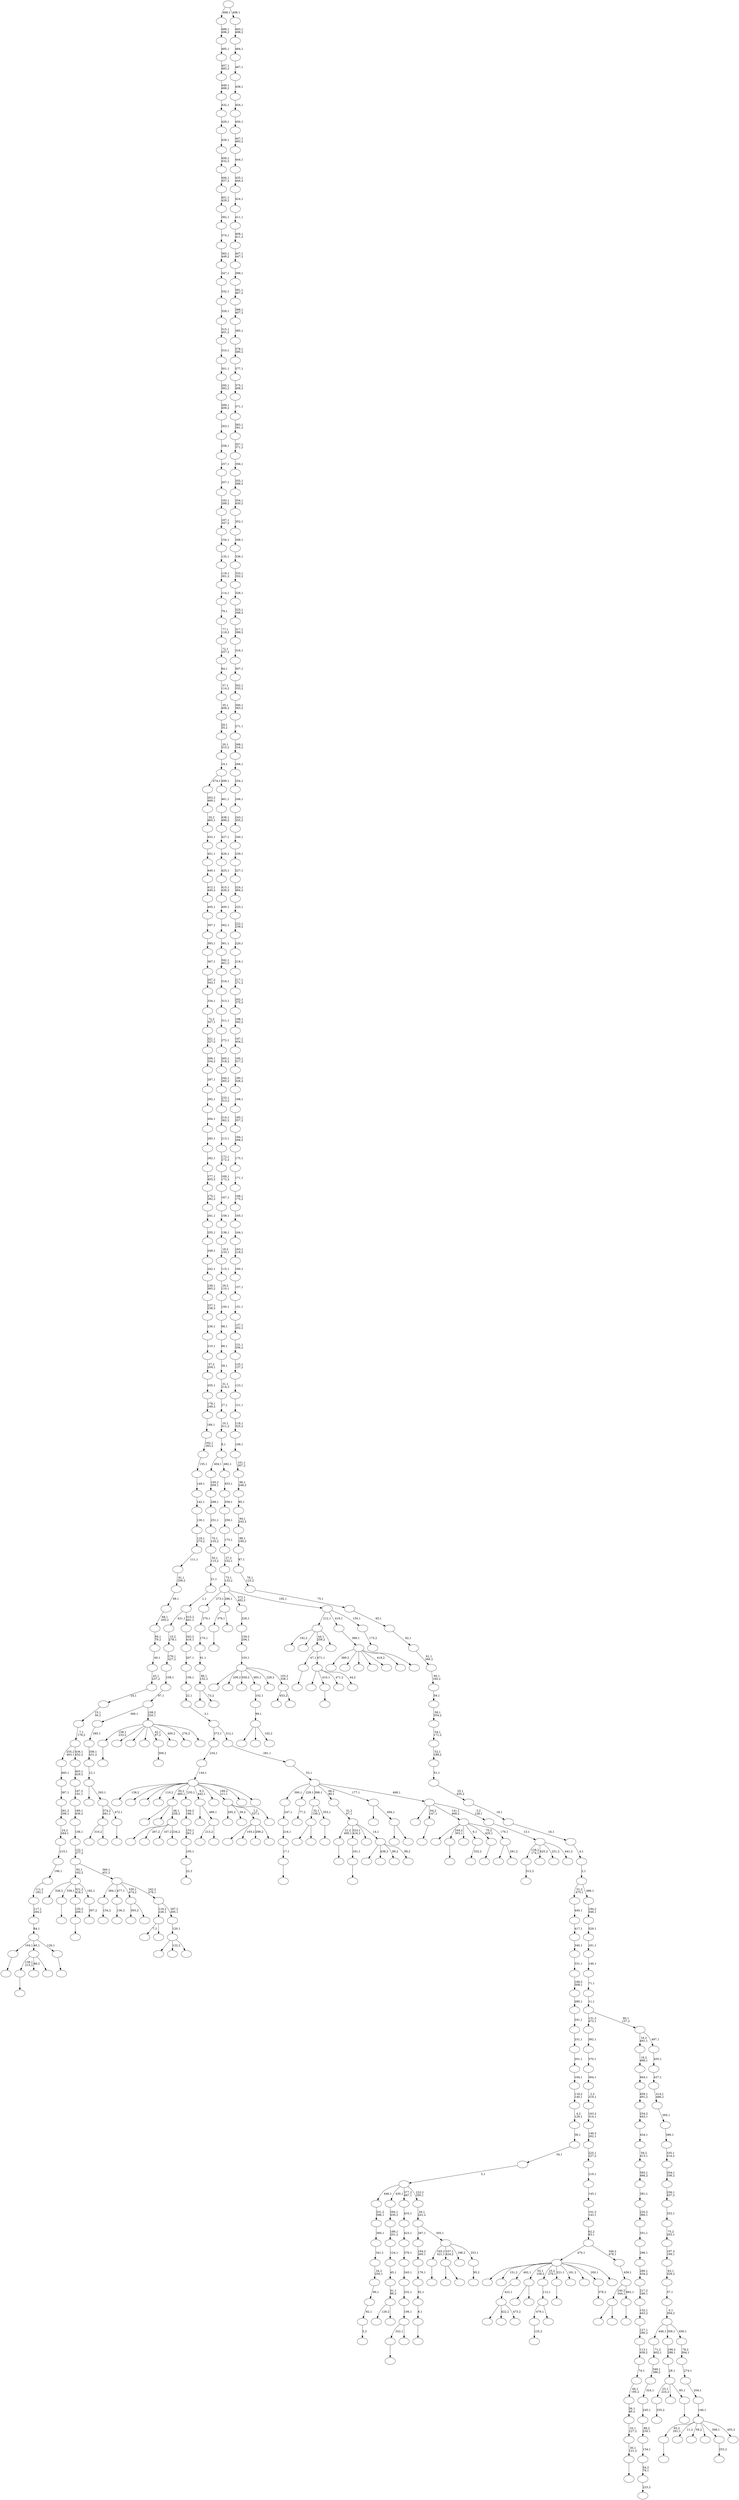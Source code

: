 digraph T {
	650 [label=""]
	649 [label=""]
	648 [label=""]
	647 [label=""]
	646 [label=""]
	645 [label=""]
	644 [label=""]
	643 [label=""]
	642 [label=""]
	641 [label=""]
	640 [label=""]
	639 [label=""]
	638 [label=""]
	637 [label=""]
	636 [label=""]
	635 [label=""]
	634 [label=""]
	633 [label=""]
	632 [label=""]
	631 [label=""]
	630 [label=""]
	629 [label=""]
	628 [label=""]
	627 [label=""]
	626 [label=""]
	625 [label=""]
	624 [label=""]
	623 [label=""]
	622 [label=""]
	621 [label=""]
	620 [label=""]
	619 [label=""]
	618 [label=""]
	617 [label=""]
	616 [label=""]
	615 [label=""]
	614 [label=""]
	613 [label=""]
	612 [label=""]
	611 [label=""]
	610 [label=""]
	609 [label=""]
	608 [label=""]
	607 [label=""]
	606 [label=""]
	605 [label=""]
	604 [label=""]
	603 [label=""]
	602 [label=""]
	601 [label=""]
	600 [label=""]
	599 [label=""]
	598 [label=""]
	597 [label=""]
	596 [label=""]
	595 [label=""]
	594 [label=""]
	593 [label=""]
	592 [label=""]
	591 [label=""]
	590 [label=""]
	589 [label=""]
	588 [label=""]
	587 [label=""]
	586 [label=""]
	585 [label=""]
	584 [label=""]
	583 [label=""]
	582 [label=""]
	581 [label=""]
	580 [label=""]
	579 [label=""]
	578 [label=""]
	577 [label=""]
	576 [label=""]
	575 [label=""]
	574 [label=""]
	573 [label=""]
	572 [label=""]
	571 [label=""]
	570 [label=""]
	569 [label=""]
	568 [label=""]
	567 [label=""]
	566 [label=""]
	565 [label=""]
	564 [label=""]
	563 [label=""]
	562 [label=""]
	561 [label=""]
	560 [label=""]
	559 [label=""]
	558 [label=""]
	557 [label=""]
	556 [label=""]
	555 [label=""]
	554 [label=""]
	553 [label=""]
	552 [label=""]
	551 [label=""]
	550 [label=""]
	549 [label=""]
	548 [label=""]
	547 [label=""]
	546 [label=""]
	545 [label=""]
	544 [label=""]
	543 [label=""]
	542 [label=""]
	541 [label=""]
	540 [label=""]
	539 [label=""]
	538 [label=""]
	537 [label=""]
	536 [label=""]
	535 [label=""]
	534 [label=""]
	533 [label=""]
	532 [label=""]
	531 [label=""]
	530 [label=""]
	529 [label=""]
	528 [label=""]
	527 [label=""]
	526 [label=""]
	525 [label=""]
	524 [label=""]
	523 [label=""]
	522 [label=""]
	521 [label=""]
	520 [label=""]
	519 [label=""]
	518 [label=""]
	517 [label=""]
	516 [label=""]
	515 [label=""]
	514 [label=""]
	513 [label=""]
	512 [label=""]
	511 [label=""]
	510 [label=""]
	509 [label=""]
	508 [label=""]
	507 [label=""]
	506 [label=""]
	505 [label=""]
	504 [label=""]
	503 [label=""]
	502 [label=""]
	501 [label=""]
	500 [label=""]
	499 [label=""]
	498 [label=""]
	497 [label=""]
	496 [label=""]
	495 [label=""]
	494 [label=""]
	493 [label=""]
	492 [label=""]
	491 [label=""]
	490 [label=""]
	489 [label=""]
	488 [label=""]
	487 [label=""]
	486 [label=""]
	485 [label=""]
	484 [label=""]
	483 [label=""]
	482 [label=""]
	481 [label=""]
	480 [label=""]
	479 [label=""]
	478 [label=""]
	477 [label=""]
	476 [label=""]
	475 [label=""]
	474 [label=""]
	473 [label=""]
	472 [label=""]
	471 [label=""]
	470 [label=""]
	469 [label=""]
	468 [label=""]
	467 [label=""]
	466 [label=""]
	465 [label=""]
	464 [label=""]
	463 [label=""]
	462 [label=""]
	461 [label=""]
	460 [label=""]
	459 [label=""]
	458 [label=""]
	457 [label=""]
	456 [label=""]
	455 [label=""]
	454 [label=""]
	453 [label=""]
	452 [label=""]
	451 [label=""]
	450 [label=""]
	449 [label=""]
	448 [label=""]
	447 [label=""]
	446 [label=""]
	445 [label=""]
	444 [label=""]
	443 [label=""]
	442 [label=""]
	441 [label=""]
	440 [label=""]
	439 [label=""]
	438 [label=""]
	437 [label=""]
	436 [label=""]
	435 [label=""]
	434 [label=""]
	433 [label=""]
	432 [label=""]
	431 [label=""]
	430 [label=""]
	429 [label=""]
	428 [label=""]
	427 [label=""]
	426 [label=""]
	425 [label=""]
	424 [label=""]
	423 [label=""]
	422 [label=""]
	421 [label=""]
	420 [label=""]
	419 [label=""]
	418 [label=""]
	417 [label=""]
	416 [label=""]
	415 [label=""]
	414 [label=""]
	413 [label=""]
	412 [label=""]
	411 [label=""]
	410 [label=""]
	409 [label=""]
	408 [label=""]
	407 [label=""]
	406 [label=""]
	405 [label=""]
	404 [label=""]
	403 [label=""]
	402 [label=""]
	401 [label=""]
	400 [label=""]
	399 [label=""]
	398 [label=""]
	397 [label=""]
	396 [label=""]
	395 [label=""]
	394 [label=""]
	393 [label=""]
	392 [label=""]
	391 [label=""]
	390 [label=""]
	389 [label=""]
	388 [label=""]
	387 [label=""]
	386 [label=""]
	385 [label=""]
	384 [label=""]
	383 [label=""]
	382 [label=""]
	381 [label=""]
	380 [label=""]
	379 [label=""]
	378 [label=""]
	377 [label=""]
	376 [label=""]
	375 [label=""]
	374 [label=""]
	373 [label=""]
	372 [label=""]
	371 [label=""]
	370 [label=""]
	369 [label=""]
	368 [label=""]
	367 [label=""]
	366 [label=""]
	365 [label=""]
	364 [label=""]
	363 [label=""]
	362 [label=""]
	361 [label=""]
	360 [label=""]
	359 [label=""]
	358 [label=""]
	357 [label=""]
	356 [label=""]
	355 [label=""]
	354 [label=""]
	353 [label=""]
	352 [label=""]
	351 [label=""]
	350 [label=""]
	349 [label=""]
	348 [label=""]
	347 [label=""]
	346 [label=""]
	345 [label=""]
	344 [label=""]
	343 [label=""]
	342 [label=""]
	341 [label=""]
	340 [label=""]
	339 [label=""]
	338 [label=""]
	337 [label=""]
	336 [label=""]
	335 [label=""]
	334 [label=""]
	333 [label=""]
	332 [label=""]
	331 [label=""]
	330 [label=""]
	329 [label=""]
	328 [label=""]
	327 [label=""]
	326 [label=""]
	325 [label=""]
	324 [label=""]
	323 [label=""]
	322 [label=""]
	321 [label=""]
	320 [label=""]
	319 [label=""]
	318 [label=""]
	317 [label=""]
	316 [label=""]
	315 [label=""]
	314 [label=""]
	313 [label=""]
	312 [label=""]
	311 [label=""]
	310 [label=""]
	309 [label=""]
	308 [label=""]
	307 [label=""]
	306 [label=""]
	305 [label=""]
	304 [label=""]
	303 [label=""]
	302 [label=""]
	301 [label=""]
	300 [label=""]
	299 [label=""]
	298 [label=""]
	297 [label=""]
	296 [label=""]
	295 [label=""]
	294 [label=""]
	293 [label=""]
	292 [label=""]
	291 [label=""]
	290 [label=""]
	289 [label=""]
	288 [label=""]
	287 [label=""]
	286 [label=""]
	285 [label=""]
	284 [label=""]
	283 [label=""]
	282 [label=""]
	281 [label=""]
	280 [label=""]
	279 [label=""]
	278 [label=""]
	277 [label=""]
	276 [label=""]
	275 [label=""]
	274 [label=""]
	273 [label=""]
	272 [label=""]
	271 [label=""]
	270 [label=""]
	269 [label=""]
	268 [label=""]
	267 [label=""]
	266 [label=""]
	265 [label=""]
	264 [label=""]
	263 [label=""]
	262 [label=""]
	261 [label=""]
	260 [label=""]
	259 [label=""]
	258 [label=""]
	257 [label=""]
	256 [label=""]
	255 [label=""]
	254 [label=""]
	253 [label=""]
	252 [label=""]
	251 [label=""]
	250 [label=""]
	249 [label=""]
	248 [label=""]
	247 [label=""]
	246 [label=""]
	245 [label=""]
	244 [label=""]
	243 [label=""]
	242 [label=""]
	241 [label=""]
	240 [label=""]
	239 [label=""]
	238 [label=""]
	237 [label=""]
	236 [label=""]
	235 [label=""]
	234 [label=""]
	233 [label=""]
	232 [label=""]
	231 [label=""]
	230 [label=""]
	229 [label=""]
	228 [label=""]
	227 [label=""]
	226 [label=""]
	225 [label=""]
	224 [label=""]
	223 [label=""]
	222 [label=""]
	221 [label=""]
	220 [label=""]
	219 [label=""]
	218 [label=""]
	217 [label=""]
	216 [label=""]
	215 [label=""]
	214 [label=""]
	213 [label=""]
	212 [label=""]
	211 [label=""]
	210 [label=""]
	209 [label=""]
	208 [label=""]
	207 [label=""]
	206 [label=""]
	205 [label=""]
	204 [label=""]
	203 [label=""]
	202 [label=""]
	201 [label=""]
	200 [label=""]
	199 [label=""]
	198 [label=""]
	197 [label=""]
	196 [label=""]
	195 [label=""]
	194 [label=""]
	193 [label=""]
	192 [label=""]
	191 [label=""]
	190 [label=""]
	189 [label=""]
	188 [label=""]
	187 [label=""]
	186 [label=""]
	185 [label=""]
	184 [label=""]
	183 [label=""]
	182 [label=""]
	181 [label=""]
	180 [label=""]
	179 [label=""]
	178 [label=""]
	177 [label=""]
	176 [label=""]
	175 [label=""]
	174 [label=""]
	173 [label=""]
	172 [label=""]
	171 [label=""]
	170 [label=""]
	169 [label=""]
	168 [label=""]
	167 [label=""]
	166 [label=""]
	165 [label=""]
	164 [label=""]
	163 [label=""]
	162 [label=""]
	161 [label=""]
	160 [label=""]
	159 [label=""]
	158 [label=""]
	157 [label=""]
	156 [label=""]
	155 [label=""]
	154 [label=""]
	153 [label=""]
	152 [label=""]
	151 [label=""]
	150 [label=""]
	149 [label=""]
	148 [label=""]
	147 [label=""]
	146 [label=""]
	145 [label=""]
	144 [label=""]
	143 [label=""]
	142 [label=""]
	141 [label=""]
	140 [label=""]
	139 [label=""]
	138 [label=""]
	137 [label=""]
	136 [label=""]
	135 [label=""]
	134 [label=""]
	133 [label=""]
	132 [label=""]
	131 [label=""]
	130 [label=""]
	129 [label=""]
	128 [label=""]
	127 [label=""]
	126 [label=""]
	125 [label=""]
	124 [label=""]
	123 [label=""]
	122 [label=""]
	121 [label=""]
	120 [label=""]
	119 [label=""]
	118 [label=""]
	117 [label=""]
	116 [label=""]
	115 [label=""]
	114 [label=""]
	113 [label=""]
	112 [label=""]
	111 [label=""]
	110 [label=""]
	109 [label=""]
	108 [label=""]
	107 [label=""]
	106 [label=""]
	105 [label=""]
	104 [label=""]
	103 [label=""]
	102 [label=""]
	101 [label=""]
	100 [label=""]
	99 [label=""]
	98 [label=""]
	97 [label=""]
	96 [label=""]
	95 [label=""]
	94 [label=""]
	93 [label=""]
	92 [label=""]
	91 [label=""]
	90 [label=""]
	89 [label=""]
	88 [label=""]
	87 [label=""]
	86 [label=""]
	85 [label=""]
	84 [label=""]
	83 [label=""]
	82 [label=""]
	81 [label=""]
	80 [label=""]
	79 [label=""]
	78 [label=""]
	77 [label=""]
	76 [label=""]
	75 [label=""]
	74 [label=""]
	73 [label=""]
	72 [label=""]
	71 [label=""]
	70 [label=""]
	69 [label=""]
	68 [label=""]
	67 [label=""]
	66 [label=""]
	65 [label=""]
	64 [label=""]
	63 [label=""]
	62 [label=""]
	61 [label=""]
	60 [label=""]
	59 [label=""]
	58 [label=""]
	57 [label=""]
	56 [label=""]
	55 [label=""]
	54 [label=""]
	53 [label=""]
	52 [label=""]
	51 [label=""]
	50 [label=""]
	49 [label=""]
	48 [label=""]
	47 [label=""]
	46 [label=""]
	45 [label=""]
	44 [label=""]
	43 [label=""]
	42 [label=""]
	41 [label=""]
	40 [label=""]
	39 [label=""]
	38 [label=""]
	37 [label=""]
	36 [label=""]
	35 [label=""]
	34 [label=""]
	33 [label=""]
	32 [label=""]
	31 [label=""]
	30 [label=""]
	29 [label=""]
	28 [label=""]
	27 [label=""]
	26 [label=""]
	25 [label=""]
	24 [label=""]
	23 [label=""]
	22 [label=""]
	21 [label=""]
	20 [label=""]
	19 [label=""]
	18 [label=""]
	17 [label=""]
	16 [label=""]
	15 [label=""]
	14 [label=""]
	13 [label=""]
	12 [label=""]
	11 [label=""]
	10 [label=""]
	9 [label=""]
	8 [label=""]
	7 [label=""]
	6 [label=""]
	5 [label=""]
	4 [label=""]
	3 [label=""]
	2 [label=""]
	1 [label=""]
	0 [label=""]
	649 -> 650 [label=""]
	648 -> 649 [label="17,1"]
	647 -> 648 [label="216,1"]
	646 -> 647 [label="247,1"]
	644 -> 645 [label="5,2"]
	643 -> 644 [label="82,1"]
	642 -> 643 [label="90,1"]
	641 -> 642 [label="34,2\n250,1"]
	640 -> 641 [label="341,1"]
	639 -> 640 [label="380,1"]
	638 -> 639 [label="331,2\n396,1"]
	635 -> 636 [label=""]
	632 -> 633 [label=""]
	628 -> 629 [label="335,2"]
	623 -> 624 [label=""]
	621 -> 622 [label=""]
	620 -> 621 [label="30,1\n121,2"]
	619 -> 620 [label="33,1\n127,2"]
	618 -> 619 [label="36,1\n46,2"]
	617 -> 618 [label="46,1\n195,2"]
	616 -> 617 [label="74,1"]
	615 -> 616 [label="113,1\n458,2"]
	614 -> 615 [label="127,1\n290,2"]
	613 -> 614 [label="132,1\n443,2"]
	612 -> 613 [label="217,2\n246,1"]
	611 -> 612 [label="290,1\n434,2"]
	610 -> 611 [label="296,1"]
	609 -> 610 [label="351,1"]
	608 -> 609 [label="220,2\n366,1"]
	607 -> 608 [label="381,1"]
	606 -> 607 [label="383,1\n466,2"]
	605 -> 606 [label="59,2\n413,1"]
	604 -> 605 [label="434,1"]
	603 -> 604 [label="254,2\n443,1"]
	602 -> 603 [label="459,1\n491,2"]
	601 -> 602 [label="464,1"]
	600 -> 601 [label="18,2\n466,1"]
	598 -> 625 [label=""]
	598 -> 599 [label=""]
	594 -> 595 [label=""]
	589 -> 590 [label=""]
	586 -> 587 [label=""]
	585 -> 586 [label="161,1"]
	569 -> 570 [label=""]
	564 -> 565 [label="223,2"]
	563 -> 564 [label="54,2\n76,1"]
	562 -> 563 [label="134,1"]
	561 -> 562 [label="88,2\n230,1"]
	560 -> 561 [label="245,1"]
	559 -> 560 [label="324,1"]
	558 -> 559 [label="349,1\n386,2"]
	557 -> 558 [label="71,2\n402,1"]
	554 -> 555 [label=""]
	552 -> 553 [label=""]
	545 -> 546 [label=""]
	543 -> 544 [label=""]
	542 -> 543 [label="155,2\n269,1"]
	539 -> 635 [label="139,1\n215,2"]
	539 -> 593 [label="68,2"]
	539 -> 540 [label=""]
	531 -> 630 [label=""]
	531 -> 547 [label="422,2"]
	531 -> 532 [label="473,2"]
	530 -> 531 [label="422,1"]
	528 -> 529 [label="125,2"]
	526 -> 527 [label=""]
	523 -> 524 [label="312,2"]
	520 -> 521 [label=""]
	519 -> 589 [label="104,1"]
	519 -> 539 [label="40,1"]
	519 -> 520 [label="126,1"]
	518 -> 519 [label="84,1"]
	517 -> 518 [label="117,1\n264,2"]
	516 -> 517 [label="111,2\n183,1"]
	515 -> 516 [label="196,1"]
	514 -> 515 [label="215,1"]
	513 -> 514 [label="24,2\n264,1"]
	512 -> 513 [label="261,2\n299,1"]
	511 -> 512 [label="387,1"]
	510 -> 511 [label="460,1"]
	508 -> 509 [label=""]
	506 -> 507 [label=""]
	505 -> 506 [label="8,1"]
	504 -> 505 [label="92,1"]
	503 -> 504 [label="176,1"]
	502 -> 503 [label="164,2\n260,1"]
	499 -> 500 [label=""]
	495 -> 626 [label="129,2"]
	495 -> 496 [label=""]
	494 -> 495 [label="41,1\n96,2"]
	493 -> 494 [label="45,1"]
	492 -> 493 [label="124,1"]
	491 -> 492 [label="189,1\n201,2"]
	490 -> 491 [label="294,1\n430,2"]
	488 -> 489 [label=""]
	485 -> 582 [label="310,2"]
	485 -> 486 [label=""]
	480 -> 584 [label=""]
	480 -> 481 [label=""]
	478 -> 525 [label=""]
	478 -> 479 [label=""]
	476 -> 632 [label="322,1"]
	476 -> 477 [label=""]
	475 -> 476 [label="106,1"]
	474 -> 475 [label="232,1"]
	473 -> 474 [label="345,1"]
	472 -> 473 [label="376,1"]
	471 -> 472 [label="423,1"]
	470 -> 471 [label="433,1"]
	468 -> 627 [label=""]
	468 -> 550 [label=""]
	468 -> 469 [label="102,2"]
	467 -> 468 [label="99,1"]
	466 -> 467 [label="102,1"]
	463 -> 579 [label=""]
	463 -> 576 [label="267,2"]
	463 -> 484 [label="167,2"]
	463 -> 464 [label="234,2"]
	462 -> 572 [label=""]
	462 -> 537 [label=""]
	462 -> 463 [label="48,1\n258,2"]
	460 -> 461 [label="397,2"]
	459 -> 575 [label="328,2"]
	459 -> 552 [label="339,1"]
	459 -> 542 [label="321,2\n418,1"]
	459 -> 460 [label="182,1"]
	455 -> 456 [label="154,2"]
	448 -> 528 [label="479,1"]
	448 -> 449 [label=""]
	447 -> 448 [label="112,1"]
	445 -> 446 [label="309,2"]
	443 -> 444 [label="136,2"]
	440 -> 534 [label=""]
	440 -> 441 [label="73,2"]
	439 -> 440 [label="86,1\n152,2"]
	438 -> 439 [label="91,1"]
	437 -> 438 [label="170,1"]
	436 -> 437 [label="270,1"]
	434 -> 580 [label=""]
	434 -> 549 [label="193,2"]
	434 -> 522 [label="298,2"]
	434 -> 435 [label=""]
	432 -> 433 [label=""]
	430 -> 431 [label="77,2"]
	426 -> 427 [label="22,2"]
	425 -> 426 [label="105,1"]
	424 -> 425 [label="153,1\n361,2"]
	423 -> 424 [label="144,2\n186,1"]
	421 -> 578 [label="213,2"]
	421 -> 422 [label=""]
	420 -> 574 [label=""]
	420 -> 421 [label="489,1"]
	418 -> 596 [label=""]
	418 -> 499 [label="410,1"]
	418 -> 458 [label="471,2"]
	418 -> 419 [label="44,2"]
	417 -> 508 [label="47,1"]
	417 -> 418 [label="471,1"]
	413 -> 535 [label=""]
	413 -> 414 [label=""]
	411 -> 412 [label="378,2"]
	406 -> 634 [label=""]
	406 -> 566 [label="151,2"]
	406 -> 530 [label="492,1"]
	406 -> 480 [label="55,1\n109,2"]
	406 -> 447 [label="25,2\n279,1"]
	406 -> 432 [label="221,1"]
	406 -> 429 [label="181,2"]
	406 -> 416 [label=""]
	406 -> 411 [label="200,1"]
	406 -> 407 [label=""]
	404 -> 554 [label="379,1"]
	404 -> 405 [label=""]
	401 -> 402 [label=""]
	400 -> 478 [label="32,1\n156,2"]
	400 -> 401 [label="353,1"]
	398 -> 399 [label=""]
	397 -> 485 [label="374,2\n481,1"]
	397 -> 398 [label="472,1"]
	396 -> 567 [label=""]
	396 -> 397 [label="293,1"]
	395 -> 396 [label="12,1"]
	394 -> 395 [label="208,1\n431,2"]
	393 -> 394 [label="285,1"]
	388 -> 389 [label="332,2"]
	386 -> 497 [label="192,2"]
	386 -> 487 [label=""]
	386 -> 417 [label="44,1\n259,2"]
	386 -> 387 [label=""]
	382 -> 533 [label="7,2"]
	382 -> 383 [label=""]
	380 -> 569 [label="158,1\n233,2"]
	380 -> 457 [label=""]
	380 -> 453 [label=""]
	380 -> 450 [label=""]
	380 -> 445 [label="42,1\n97,2"]
	380 -> 409 [label="400,2"]
	380 -> 385 [label="276,2"]
	380 -> 381 [label=""]
	379 -> 393 [label="369,1"]
	379 -> 380 [label="108,2\n320,1"]
	378 -> 379 [label="97,1"]
	377 -> 378 [label="108,1"]
	376 -> 377 [label="276,1\n427,2"]
	375 -> 376 [label="10,2\n278,1"]
	373 -> 374 [label=""]
	371 -> 372 [label=""]
	370 -> 628 [label="23,1\n224,2"]
	370 -> 536 [label=""]
	370 -> 371 [label="85,1"]
	369 -> 370 [label="28,1"]
	368 -> 369 [label="199,2\n288,1"]
	366 -> 367 [label="252,2"]
	363 -> 573 [label="295,2"]
	363 -> 568 [label="39,2"]
	363 -> 434 [label="1,2\n337,1"]
	363 -> 364 [label=""]
	361 -> 581 [label="453,2"]
	361 -> 362 [label=""]
	360 -> 591 [label=""]
	360 -> 577 [label="206,2"]
	360 -> 548 [label="358,2"]
	360 -> 466 [label="483,1"]
	360 -> 384 [label="228,2"]
	360 -> 361 [label="103,2\n338,1"]
	359 -> 360 [label="103,1"]
	358 -> 359 [label="159,2\n206,1"]
	357 -> 358 [label="228,1"]
	355 -> 391 [label="393,2"]
	355 -> 356 [label=""]
	353 -> 354 [label="95,2"]
	352 -> 488 [label="165,2\n421,1"]
	352 -> 413 [label="107,1\n424,2"]
	352 -> 403 [label="198,2"]
	352 -> 353 [label="253,1"]
	351 -> 502 [label="287,1"]
	351 -> 352 [label="305,1"]
	350 -> 351 [label="26,1\n241,2"]
	349 -> 638 [label="446,1"]
	349 -> 490 [label="430,1"]
	349 -> 470 [label="377,2\n487,1"]
	349 -> 350 [label="222,2\n350,1"]
	348 -> 349 [label="5,1"]
	347 -> 348 [label="34,1"]
	346 -> 347 [label="38,1"]
	345 -> 346 [label="4,2\n129,1"]
	344 -> 345 [label="118,2\n140,1"]
	343 -> 344 [label="194,1"]
	342 -> 343 [label="201,1"]
	341 -> 342 [label="231,1"]
	340 -> 341 [label="241,1"]
	339 -> 340 [label="280,1"]
	338 -> 339 [label="168,2\n308,1"]
	337 -> 338 [label="331,1"]
	336 -> 337 [label="340,1"]
	335 -> 336 [label="417,1"]
	334 -> 335 [label="445,1"]
	332 -> 631 [label=""]
	332 -> 588 [label="438,2"]
	332 -> 482 [label="89,2"]
	332 -> 333 [label="98,2"]
	331 -> 594 [label="21,2\n490,1"]
	331 -> 585 [label="323,1\n416,2"]
	331 -> 452 [label=""]
	331 -> 332 [label="14,1"]
	330 -> 331 [label="31,2\n67,1"]
	326 -> 327 [label=""]
	325 -> 598 [label="240,2\n344,1"]
	325 -> 326 [label="462,1"]
	324 -> 325 [label="439,1"]
	323 -> 406 [label="470,1"]
	323 -> 324 [label="346,2\n478,1"]
	322 -> 323 [label="62,2\n83,1"]
	321 -> 322 [label="101,2\n143,1"]
	320 -> 321 [label="145,1"]
	319 -> 320 [label="219,1"]
	318 -> 319 [label="225,1\n227,2"]
	317 -> 318 [label="146,2\n262,1"]
	316 -> 317 [label="163,2\n314,1"]
	315 -> 316 [label="2,2\n319,1"]
	314 -> 315 [label="364,1"]
	313 -> 314 [label="370,1"]
	312 -> 313 [label="392,1"]
	310 -> 592 [label="389,2"]
	310 -> 571 [label=""]
	310 -> 442 [label=""]
	310 -> 415 [label=""]
	310 -> 390 [label="419,2"]
	310 -> 328 [label=""]
	310 -> 311 [label=""]
	309 -> 310 [label="389,1"]
	307 -> 583 [label=""]
	307 -> 308 [label="281,2"]
	306 -> 597 [label=""]
	306 -> 526 [label="244,2\n303,1"]
	306 -> 483 [label=""]
	306 -> 388 [label="6,1"]
	306 -> 373 [label="70,2\n420,1"]
	306 -> 307 [label="179,1"]
	304 -> 551 [label="138,2"]
	304 -> 541 [label=""]
	304 -> 501 [label=""]
	304 -> 465 [label="110,2"]
	304 -> 462 [label="50,2\n480,1"]
	304 -> 423 [label="235,1"]
	304 -> 420 [label="9,2\n442,1"]
	304 -> 408 [label=""]
	304 -> 363 [label="169,2\n211,1"]
	304 -> 329 [label=""]
	304 -> 305 [label=""]
	303 -> 304 [label="144,1"]
	302 -> 303 [label="234,1"]
	300 -> 637 [label=""]
	300 -> 498 [label="122,2"]
	300 -> 301 [label=""]
	299 -> 300 [label="120,1"]
	298 -> 382 [label="116,2\n226,1"]
	298 -> 299 [label="297,2\n495,1"]
	297 -> 455 [label="384,1"]
	297 -> 443 [label="477,1"]
	297 -> 355 [label="330,1\n474,2"]
	297 -> 298 [label="242,2\n476,1"]
	296 -> 459 [label="93,1\n162,2"]
	296 -> 297 [label="360,1\n451,2"]
	295 -> 296 [label="122,1\n277,2"]
	294 -> 295 [label="136,1"]
	293 -> 294 [label="180,1\n436,2"]
	292 -> 293 [label="187,2\n191,1"]
	291 -> 292 [label="403,1\n429,2"]
	290 -> 510 [label="255,2\n463,1"]
	290 -> 291 [label="436,1\n452,2"]
	289 -> 290 [label="7,1\n178,2"]
	288 -> 289 [label="15,1\n56,2"]
	287 -> 288 [label="24,1"]
	286 -> 287 [label="43,1\n237,2"]
	285 -> 286 [label="49,1"]
	284 -> 285 [label="56,1\n79,2"]
	283 -> 284 [label="68,1\n205,2"]
	282 -> 283 [label="69,1"]
	281 -> 282 [label="81,1\n209,2"]
	280 -> 281 [label="111,1"]
	279 -> 280 [label="116,1\n275,2"]
	278 -> 279 [label="130,1"]
	277 -> 278 [label="142,1"]
	276 -> 277 [label="149,1"]
	275 -> 276 [label="155,1"]
	274 -> 275 [label="162,1\n283,2"]
	273 -> 274 [label="166,1"]
	272 -> 273 [label="178,1\n249,2"]
	271 -> 272 [label="205,1"]
	270 -> 271 [label="57,2\n209,1"]
	269 -> 270 [label="210,1"]
	268 -> 269 [label="236,1"]
	267 -> 268 [label="237,1\n238,2"]
	266 -> 267 [label="238,1\n365,2"]
	265 -> 266 [label="242,1"]
	264 -> 265 [label="249,1"]
	263 -> 264 [label="255,1"]
	262 -> 263 [label="261,1"]
	261 -> 262 [label="275,1\n282,2"]
	260 -> 261 [label="277,1\n405,2"]
	259 -> 260 [label="282,1"]
	258 -> 259 [label="283,1"]
	257 -> 258 [label="284,1"]
	256 -> 257 [label="292,1"]
	255 -> 256 [label="297,1"]
	254 -> 255 [label="306,1\n334,2"]
	253 -> 254 [label="321,1\n327,2"]
	252 -> 253 [label="72,2\n327,1"]
	251 -> 252 [label="334,1"]
	250 -> 251 [label="207,2\n343,1"]
	249 -> 250 [label="367,1"]
	248 -> 249 [label="393,1"]
	247 -> 248 [label="397,1"]
	246 -> 247 [label="405,1"]
	245 -> 246 [label="412,1\n440,2"]
	244 -> 245 [label="440,1"]
	243 -> 244 [label="451,1"]
	242 -> 243 [label="452,1"]
	241 -> 242 [label="20,2\n465,1"]
	240 -> 241 [label="263,2\n469,1"]
	238 -> 538 [label=""]
	238 -> 239 [label=""]
	237 -> 365 [label=""]
	237 -> 238 [label="494,1"]
	235 -> 523 [label="128,2\n174,1"]
	235 -> 410 [label="425,2"]
	235 -> 392 [label="251,2"]
	235 -> 236 [label="441,2"]
	234 -> 235 [label="13,1"]
	233 -> 556 [label=""]
	233 -> 545 [label="64,2\n147,1"]
	233 -> 306 [label="141,1\n468,2"]
	233 -> 234 [label="3,2\n128,1"]
	232 -> 646 [label="390,1"]
	232 -> 430 [label="229,1"]
	232 -> 400 [label="398,1"]
	232 -> 330 [label="66,2\n89,1"]
	232 -> 237 [label="177,1"]
	232 -> 233 [label="468,1"]
	231 -> 232 [label="53,1"]
	230 -> 231 [label="281,1"]
	229 -> 302 [label="373,1"]
	229 -> 230 [label="312,1"]
	228 -> 229 [label="3,1"]
	227 -> 228 [label="22,1"]
	226 -> 227 [label="156,1"]
	225 -> 226 [label="267,1"]
	224 -> 225 [label="342,2\n416,1"]
	223 -> 375 [label="431,1"]
	223 -> 224 [label="415,2\n441,1"]
	222 -> 223 [label="1,1"]
	221 -> 222 [label="21,1"]
	220 -> 221 [label="50,1\n115,2"]
	219 -> 220 [label="70,1\n135,2"]
	218 -> 219 [label="251,1"]
	217 -> 218 [label="298,1"]
	216 -> 217 [label="100,2\n309,1"]
	214 -> 215 [label="173,2"]
	213 -> 386 [label="212,1"]
	213 -> 309 [label="419,1"]
	213 -> 214 [label="150,1"]
	212 -> 436 [label="273,1"]
	212 -> 404 [label="286,1"]
	212 -> 357 [label="372,1\n482,2"]
	212 -> 213 [label="192,1"]
	211 -> 212 [label="73,1\n133,2"]
	210 -> 211 [label="27,2\n152,1"]
	209 -> 210 [label="173,1"]
	208 -> 209 [label="259,1"]
	207 -> 208 [label="358,1"]
	206 -> 207 [label="453,1"]
	205 -> 216 [label="404,1"]
	205 -> 206 [label="482,1"]
	204 -> 205 [label="9,1"]
	203 -> 204 [label="10,1\n311,2"]
	202 -> 203 [label="27,1"]
	201 -> 202 [label="31,1\n214,2"]
	200 -> 201 [label="39,1"]
	199 -> 200 [label="66,1"]
	198 -> 199 [label="98,1"]
	197 -> 198 [label="100,1"]
	196 -> 197 [label="29,2\n110,1"]
	195 -> 196 [label="115,1"]
	194 -> 195 [label="19,2\n133,1"]
	193 -> 194 [label="138,1"]
	192 -> 193 [label="159,1"]
	191 -> 192 [label="167,1"]
	190 -> 191 [label="169,1\n172,2"]
	189 -> 190 [label="172,1\n272,2"]
	188 -> 189 [label="213,1"]
	187 -> 188 [label="214,1\n362,2"]
	186 -> 187 [label="233,1\n313,2"]
	185 -> 186 [label="244,1\n265,2"]
	184 -> 185 [label="265,1\n318,2"]
	183 -> 184 [label="272,1"]
	182 -> 183 [label="311,1"]
	181 -> 182 [label="313,1"]
	180 -> 181 [label="318,1"]
	179 -> 180 [label="342,1\n461,2"]
	178 -> 179 [label="361,1"]
	177 -> 178 [label="362,1"]
	176 -> 177 [label="400,1"]
	175 -> 176 [label="415,1\n426,2"]
	174 -> 175 [label="425,1"]
	173 -> 174 [label="426,1"]
	172 -> 173 [label="427,1"]
	171 -> 172 [label="438,1\n499,2"]
	170 -> 171 [label="461,1"]
	169 -> 240 [label="474,1"]
	169 -> 170 [label="499,1"]
	168 -> 169 [label="19,1"]
	167 -> 168 [label="20,1\n315,2"]
	166 -> 167 [label="29,1\n35,2"]
	165 -> 166 [label="35,1\n406,2"]
	164 -> 165 [label="57,1\n114,2"]
	163 -> 164 [label="64,1"]
	162 -> 163 [label="72,1\n257,2"]
	161 -> 162 [label="77,1\n119,2"]
	160 -> 161 [label="79,1"]
	159 -> 160 [label="114,1"]
	158 -> 159 [label="119,1\n301,2"]
	157 -> 158 [label="135,1"]
	156 -> 157 [label="154,1"]
	155 -> 156 [label="187,1\n347,2"]
	154 -> 155 [label="193,1\n289,2"]
	153 -> 154 [label="207,1"]
	152 -> 153 [label="257,1"]
	151 -> 152 [label="258,1"]
	150 -> 151 [label="263,1"]
	149 -> 150 [label="289,1\n409,2"]
	148 -> 149 [label="295,1\n382,2"]
	147 -> 148 [label="301,1"]
	146 -> 147 [label="310,1"]
	145 -> 146 [label="315,1\n401,2"]
	144 -> 145 [label="328,1"]
	143 -> 144 [label="332,1"]
	142 -> 143 [label="347,1"]
	141 -> 142 [label="365,1\n449,2"]
	140 -> 141 [label="374,1"]
	139 -> 140 [label="382,1"]
	138 -> 139 [label="401,1\n428,2"]
	137 -> 138 [label="406,1\n457,2"]
	136 -> 137 [label="409,1\n432,2"]
	135 -> 136 [label="428,1"]
	134 -> 135 [label="429,1"]
	133 -> 134 [label="432,1"]
	132 -> 133 [label="449,1\n488,2"]
	131 -> 132 [label="457,1\n485,2"]
	130 -> 131 [label="485,1"]
	129 -> 130 [label="488,1\n496,2"]
	127 -> 623 [label="65,2\n291,1"]
	127 -> 454 [label="11,2"]
	127 -> 451 [label="58,2"]
	127 -> 428 [label=""]
	127 -> 366 [label="368,1"]
	127 -> 128 [label="455,2"]
	126 -> 127 [label="148,1"]
	125 -> 126 [label="204,1"]
	124 -> 125 [label="274,1"]
	123 -> 124 [label="78,2\n394,1"]
	122 -> 557 [label="448,1"]
	122 -> 368 [label="359,1"]
	122 -> 123 [label="456,1"]
	121 -> 122 [label="0,1\n304,2"]
	120 -> 121 [label="37,1"]
	119 -> 120 [label="63,1\n329,2"]
	118 -> 119 [label="197,2\n199,1"]
	117 -> 118 [label="75,2\n203,1"]
	116 -> 117 [label="252,1"]
	115 -> 116 [label="256,1\n437,2"]
	114 -> 115 [label="304,1\n336,2"]
	113 -> 114 [label="335,1\n414,2"]
	112 -> 113 [label="386,1"]
	111 -> 112 [label="395,1"]
	110 -> 111 [label="414,1\n486,2"]
	109 -> 110 [label="437,1"]
	108 -> 109 [label="455,1"]
	107 -> 600 [label="16,2\n491,1"]
	107 -> 108 [label="497,1"]
	106 -> 312 [label="131,2\n473,1"]
	106 -> 107 [label="80,1\n157,2"]
	105 -> 106 [label="11,1"]
	104 -> 105 [label="71,1"]
	103 -> 104 [label="146,1"]
	102 -> 103 [label="181,1"]
	101 -> 102 [label="329,1"]
	100 -> 101 [label="184,2\n346,1"]
	99 -> 334 [label="51,2\n475,1"]
	99 -> 100 [label="486,1"]
	98 -> 99 [label="2,1"]
	97 -> 98 [label="4,1"]
	96 -> 97 [label="16,1"]
	95 -> 96 [label="18,1"]
	94 -> 95 [label="25,1\n435,2"]
	93 -> 94 [label="51,1"]
	92 -> 93 [label="52,1\n188,2"]
	91 -> 92 [label="54,1\n171,2"]
	90 -> 91 [label="58,1\n354,2"]
	89 -> 90 [label="59,1"]
	88 -> 89 [label="60,1\n160,2"]
	87 -> 88 [label="61,1\n266,2"]
	86 -> 87 [label="62,1"]
	85 -> 86 [label="65,1"]
	84 -> 85 [label="75,1"]
	83 -> 84 [label="78,1\n123,2"]
	82 -> 83 [label="87,1"]
	81 -> 82 [label="88,1\n190,2"]
	80 -> 81 [label="94,1\n243,2"]
	79 -> 80 [label="95,1"]
	78 -> 79 [label="96,1\n248,2"]
	77 -> 78 [label="101,1\n307,2"]
	76 -> 77 [label="109,1"]
	75 -> 76 [label="118,1\n325,2"]
	74 -> 75 [label="121,1"]
	73 -> 74 [label="123,1"]
	72 -> 73 [label="125,1\n137,2"]
	71 -> 72 [label="131,1\n356,2"]
	70 -> 71 [label="137,1\n202,2"]
	69 -> 70 [label="151,1"]
	68 -> 69 [label="157,1"]
	67 -> 68 [label="160,1"]
	66 -> 67 [label="163,1\n218,2"]
	65 -> 66 [label="164,1"]
	64 -> 65 [label="165,1"]
	63 -> 64 [label="168,1\n175,2"]
	62 -> 63 [label="171,1"]
	61 -> 62 [label="175,1"]
	60 -> 61 [label="184,1\n268,2"]
	59 -> 60 [label="185,1\n357,2"]
	58 -> 59 [label="188,1"]
	57 -> 58 [label="190,1\n326,2"]
	56 -> 57 [label="195,1\n317,2"]
	55 -> 56 [label="197,1\n454,2"]
	54 -> 55 [label="198,1\n302,2"]
	53 -> 54 [label="202,1\n375,2"]
	52 -> 53 [label="217,1\n271,2"]
	51 -> 52 [label="218,1"]
	50 -> 51 [label="220,1"]
	49 -> 50 [label="222,1\n239,2"]
	48 -> 49 [label="223,1"]
	47 -> 48 [label="224,1\n484,2"]
	46 -> 47 [label="227,1"]
	45 -> 46 [label="239,1"]
	44 -> 45 [label="240,1"]
	43 -> 44 [label="243,1\n355,2"]
	42 -> 43 [label="248,1"]
	41 -> 42 [label="254,1"]
	40 -> 41 [label="266,1"]
	39 -> 40 [label="268,1\n316,2"]
	38 -> 39 [label="271,1"]
	37 -> 38 [label="300,1\n363,2"]
	36 -> 37 [label="302,1\n333,2"]
	35 -> 36 [label="307,1"]
	34 -> 35 [label="316,1"]
	33 -> 34 [label="317,1\n399,2"]
	32 -> 33 [label="325,1\n348,2"]
	31 -> 32 [label="326,1"]
	30 -> 31 [label="333,1\n352,2"]
	29 -> 30 [label="336,1"]
	28 -> 29 [label="348,1"]
	27 -> 28 [label="352,1"]
	26 -> 27 [label="354,1\n450,2"]
	25 -> 26 [label="355,1\n388,2"]
	24 -> 25 [label="356,1"]
	23 -> 24 [label="357,1\n371,2"]
	22 -> 23 [label="363,1\n391,2"]
	21 -> 22 [label="371,1"]
	20 -> 21 [label="375,1\n408,2"]
	19 -> 20 [label="377,1"]
	18 -> 19 [label="378,1\n385,2"]
	17 -> 18 [label="385,1"]
	16 -> 17 [label="388,1\n407,2"]
	15 -> 16 [label="391,1\n467,2"]
	14 -> 15 [label="399,1"]
	13 -> 14 [label="407,1\n447,2"]
	12 -> 13 [label="408,1\n411,2"]
	11 -> 12 [label="411,1"]
	10 -> 11 [label="424,1"]
	9 -> 10 [label="435,1\n444,2"]
	8 -> 9 [label="444,1"]
	7 -> 8 [label="447,1\n493,2"]
	6 -> 7 [label="450,1"]
	5 -> 6 [label="454,1"]
	4 -> 5 [label="458,1"]
	3 -> 4 [label="467,1"]
	2 -> 3 [label="484,1"]
	1 -> 2 [label="493,1\n498,2"]
	0 -> 129 [label="496,1"]
	0 -> 1 [label="498,1"]
}
